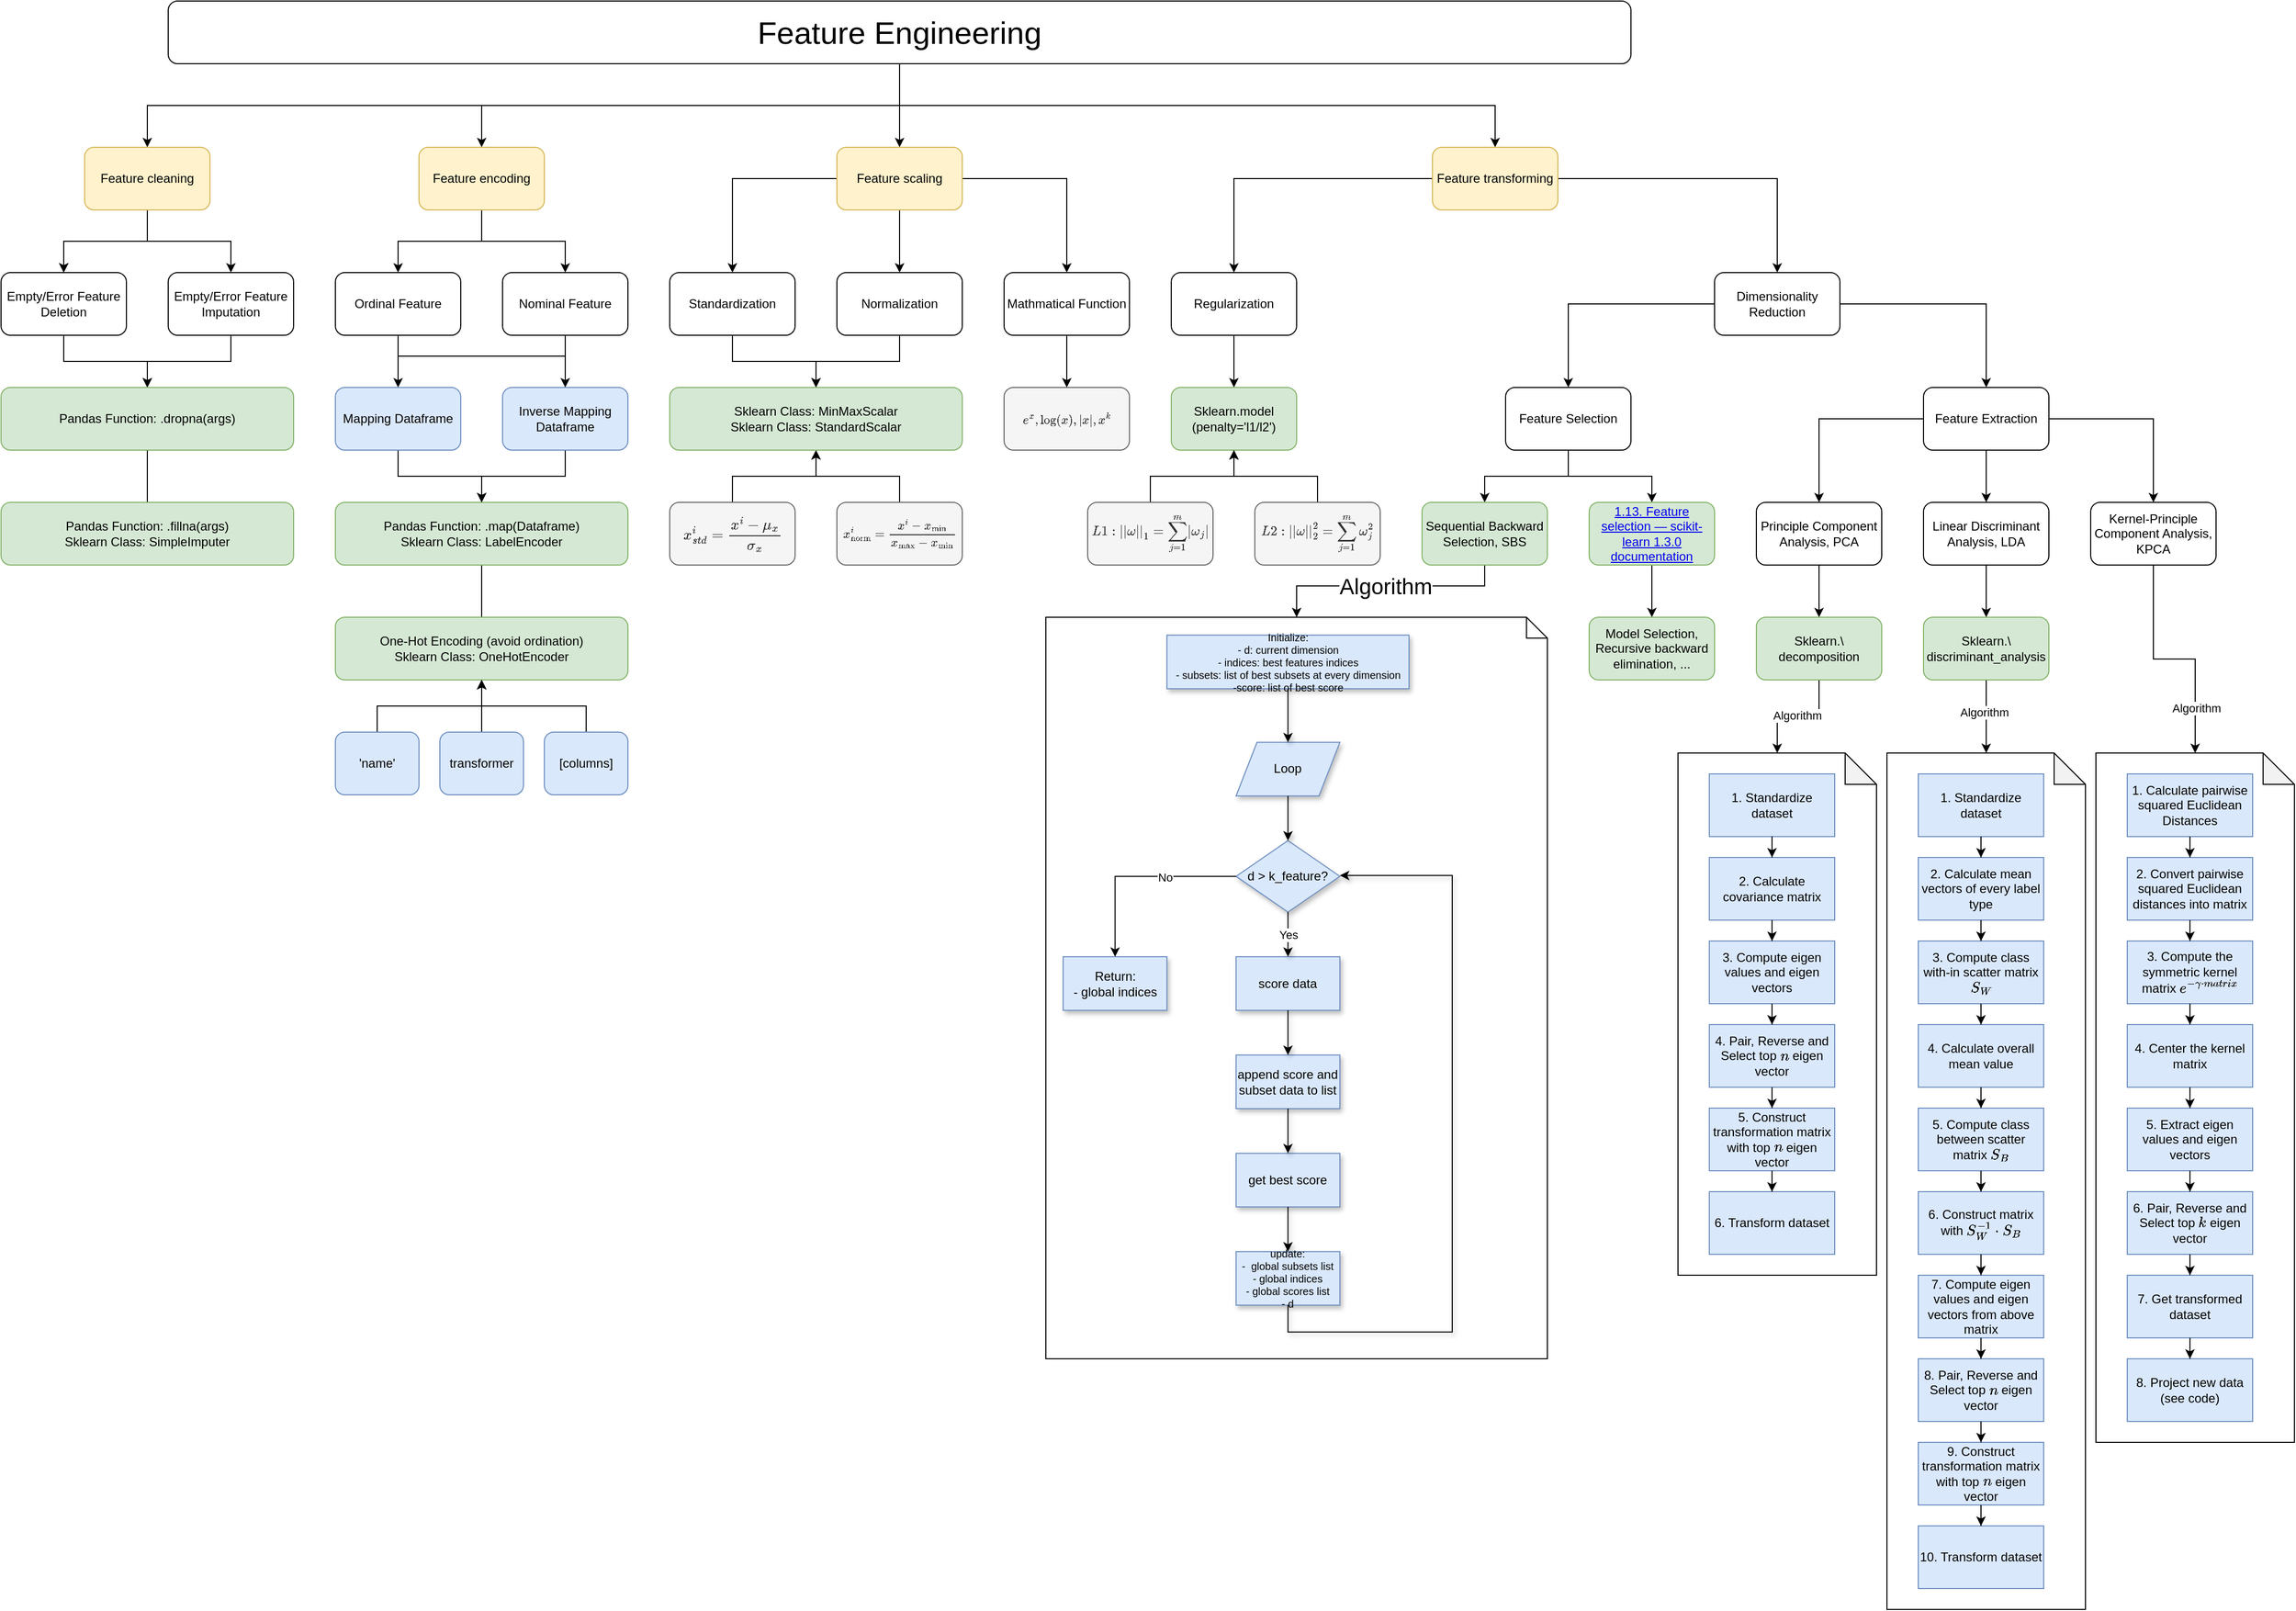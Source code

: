 <mxfile version="21.6.1" type="device">
  <diagram name="第 1 页" id="296-K8CtkIlCOGZinQ8Q">
    <mxGraphModel dx="1805" dy="1474" grid="1" gridSize="10" guides="1" tooltips="1" connect="1" arrows="1" fold="1" page="0" pageScale="1" pageWidth="827" pageHeight="1169" math="1" shadow="0">
      <root>
        <mxCell id="0" />
        <mxCell id="1" parent="0" />
        <mxCell id="EfGTeIMioe_CZJFTX4UG-6" style="edgeStyle=orthogonalEdgeStyle;rounded=0;orthogonalLoop=1;jettySize=auto;html=1;entryX=0.5;entryY=0;entryDx=0;entryDy=0;" parent="1" source="EfGTeIMioe_CZJFTX4UG-1" target="EfGTeIMioe_CZJFTX4UG-2" edge="1">
          <mxGeometry relative="1" as="geometry" />
        </mxCell>
        <mxCell id="EfGTeIMioe_CZJFTX4UG-7" style="edgeStyle=orthogonalEdgeStyle;rounded=0;orthogonalLoop=1;jettySize=auto;html=1;entryX=0.5;entryY=0;entryDx=0;entryDy=0;" parent="1" source="EfGTeIMioe_CZJFTX4UG-1" target="EfGTeIMioe_CZJFTX4UG-3" edge="1">
          <mxGeometry relative="1" as="geometry" />
        </mxCell>
        <mxCell id="EfGTeIMioe_CZJFTX4UG-8" style="edgeStyle=orthogonalEdgeStyle;rounded=0;orthogonalLoop=1;jettySize=auto;html=1;entryX=0.5;entryY=0;entryDx=0;entryDy=0;" parent="1" source="EfGTeIMioe_CZJFTX4UG-1" target="EfGTeIMioe_CZJFTX4UG-4" edge="1">
          <mxGeometry relative="1" as="geometry" />
        </mxCell>
        <mxCell id="EfGTeIMioe_CZJFTX4UG-9" style="edgeStyle=orthogonalEdgeStyle;rounded=0;orthogonalLoop=1;jettySize=auto;html=1;entryX=0.5;entryY=0;entryDx=0;entryDy=0;" parent="1" source="EfGTeIMioe_CZJFTX4UG-1" target="EfGTeIMioe_CZJFTX4UG-5" edge="1">
          <mxGeometry relative="1" as="geometry" />
        </mxCell>
        <mxCell id="EfGTeIMioe_CZJFTX4UG-1" value="&lt;font style=&quot;font-size: 30px;&quot;&gt;Feature Engineering&lt;/font&gt;" style="rounded=1;whiteSpace=wrap;html=1;" parent="1" vertex="1">
          <mxGeometry x="-440" y="-580" width="1400" height="60" as="geometry" />
        </mxCell>
        <mxCell id="EfGTeIMioe_CZJFTX4UG-11" value="" style="edgeStyle=orthogonalEdgeStyle;rounded=0;orthogonalLoop=1;jettySize=auto;html=1;" parent="1" source="EfGTeIMioe_CZJFTX4UG-2" target="EfGTeIMioe_CZJFTX4UG-10" edge="1">
          <mxGeometry relative="1" as="geometry" />
        </mxCell>
        <mxCell id="EfGTeIMioe_CZJFTX4UG-12" value="" style="edgeStyle=orthogonalEdgeStyle;rounded=0;orthogonalLoop=1;jettySize=auto;html=1;" parent="1" source="EfGTeIMioe_CZJFTX4UG-2" target="EfGTeIMioe_CZJFTX4UG-10" edge="1">
          <mxGeometry relative="1" as="geometry" />
        </mxCell>
        <mxCell id="EfGTeIMioe_CZJFTX4UG-15" style="edgeStyle=orthogonalEdgeStyle;rounded=0;orthogonalLoop=1;jettySize=auto;html=1;entryX=0.5;entryY=0;entryDx=0;entryDy=0;" parent="1" source="EfGTeIMioe_CZJFTX4UG-2" target="EfGTeIMioe_CZJFTX4UG-14" edge="1">
          <mxGeometry relative="1" as="geometry" />
        </mxCell>
        <mxCell id="EfGTeIMioe_CZJFTX4UG-2" value="Feature cleaning" style="rounded=1;whiteSpace=wrap;html=1;fontSize=12;fillColor=#fff2cc;strokeColor=#d6b656;" parent="1" vertex="1">
          <mxGeometry x="-520" y="-440" width="120" height="60" as="geometry" />
        </mxCell>
        <mxCell id="EfGTeIMioe_CZJFTX4UG-18" value="" style="edgeStyle=orthogonalEdgeStyle;rounded=0;orthogonalLoop=1;jettySize=auto;html=1;" parent="1" source="EfGTeIMioe_CZJFTX4UG-3" target="EfGTeIMioe_CZJFTX4UG-17" edge="1">
          <mxGeometry relative="1" as="geometry" />
        </mxCell>
        <mxCell id="EfGTeIMioe_CZJFTX4UG-20" value="" style="edgeStyle=orthogonalEdgeStyle;rounded=0;orthogonalLoop=1;jettySize=auto;html=1;" parent="1" source="EfGTeIMioe_CZJFTX4UG-3" target="EfGTeIMioe_CZJFTX4UG-19" edge="1">
          <mxGeometry relative="1" as="geometry" />
        </mxCell>
        <mxCell id="EfGTeIMioe_CZJFTX4UG-3" value="Feature encoding" style="rounded=1;whiteSpace=wrap;html=1;fontSize=12;fillColor=#fff2cc;strokeColor=#d6b656;" parent="1" vertex="1">
          <mxGeometry x="-200" y="-440" width="120" height="60" as="geometry" />
        </mxCell>
        <mxCell id="EfGTeIMioe_CZJFTX4UG-51" style="edgeStyle=orthogonalEdgeStyle;rounded=0;orthogonalLoop=1;jettySize=auto;html=1;entryX=0.5;entryY=0;entryDx=0;entryDy=0;" parent="1" source="EfGTeIMioe_CZJFTX4UG-4" target="EfGTeIMioe_CZJFTX4UG-49" edge="1">
          <mxGeometry relative="1" as="geometry" />
        </mxCell>
        <mxCell id="EfGTeIMioe_CZJFTX4UG-52" style="edgeStyle=orthogonalEdgeStyle;rounded=0;orthogonalLoop=1;jettySize=auto;html=1;entryX=0.5;entryY=0;entryDx=0;entryDy=0;" parent="1" source="EfGTeIMioe_CZJFTX4UG-4" target="EfGTeIMioe_CZJFTX4UG-50" edge="1">
          <mxGeometry relative="1" as="geometry" />
        </mxCell>
        <mxCell id="LAYl2ETNwylXnRkgEb0y-2" style="edgeStyle=orthogonalEdgeStyle;rounded=0;orthogonalLoop=1;jettySize=auto;html=1;entryX=0.5;entryY=0;entryDx=0;entryDy=0;" edge="1" parent="1" source="EfGTeIMioe_CZJFTX4UG-4" target="LAYl2ETNwylXnRkgEb0y-1">
          <mxGeometry relative="1" as="geometry" />
        </mxCell>
        <mxCell id="EfGTeIMioe_CZJFTX4UG-4" value="Feature scaling" style="rounded=1;whiteSpace=wrap;html=1;fontSize=12;fillColor=#fff2cc;strokeColor=#d6b656;" parent="1" vertex="1">
          <mxGeometry x="200" y="-440" width="120" height="60" as="geometry" />
        </mxCell>
        <mxCell id="8WRphG96AX1y9-iE7A47-14" style="edgeStyle=orthogonalEdgeStyle;rounded=0;orthogonalLoop=1;jettySize=auto;html=1;entryX=0.5;entryY=0;entryDx=0;entryDy=0;" parent="1" source="EfGTeIMioe_CZJFTX4UG-5" target="8WRphG96AX1y9-iE7A47-12" edge="1">
          <mxGeometry relative="1" as="geometry" />
        </mxCell>
        <mxCell id="8WRphG96AX1y9-iE7A47-15" style="edgeStyle=orthogonalEdgeStyle;rounded=0;orthogonalLoop=1;jettySize=auto;html=1;entryX=0.5;entryY=0;entryDx=0;entryDy=0;" parent="1" source="EfGTeIMioe_CZJFTX4UG-5" target="8WRphG96AX1y9-iE7A47-13" edge="1">
          <mxGeometry relative="1" as="geometry" />
        </mxCell>
        <mxCell id="EfGTeIMioe_CZJFTX4UG-5" value="Feature transforming" style="rounded=1;whiteSpace=wrap;html=1;fontSize=12;fillColor=#fff2cc;strokeColor=#d6b656;" parent="1" vertex="1">
          <mxGeometry x="770" y="-440" width="120" height="60" as="geometry" />
        </mxCell>
        <mxCell id="EfGTeIMioe_CZJFTX4UG-22" value="" style="edgeStyle=orthogonalEdgeStyle;rounded=0;orthogonalLoop=1;jettySize=auto;html=1;" parent="1" source="EfGTeIMioe_CZJFTX4UG-10" target="EfGTeIMioe_CZJFTX4UG-21" edge="1">
          <mxGeometry relative="1" as="geometry" />
        </mxCell>
        <mxCell id="EfGTeIMioe_CZJFTX4UG-10" value="Empty/Error Feature Deletion" style="whiteSpace=wrap;html=1;rounded=1;" parent="1" vertex="1">
          <mxGeometry x="-600" y="-320" width="120" height="60" as="geometry" />
        </mxCell>
        <mxCell id="EfGTeIMioe_CZJFTX4UG-23" value="" style="edgeStyle=orthogonalEdgeStyle;rounded=0;orthogonalLoop=1;jettySize=auto;html=1;" parent="1" source="EfGTeIMioe_CZJFTX4UG-14" target="EfGTeIMioe_CZJFTX4UG-21" edge="1">
          <mxGeometry relative="1" as="geometry" />
        </mxCell>
        <mxCell id="EfGTeIMioe_CZJFTX4UG-14" value="Empty/Error Feature Imputation" style="rounded=1;whiteSpace=wrap;html=1;" parent="1" vertex="1">
          <mxGeometry x="-440" y="-320" width="120" height="60" as="geometry" />
        </mxCell>
        <mxCell id="EfGTeIMioe_CZJFTX4UG-39" value="" style="edgeStyle=orthogonalEdgeStyle;rounded=0;orthogonalLoop=1;jettySize=auto;html=1;entryX=0.5;entryY=0;entryDx=0;entryDy=0;" parent="1" source="EfGTeIMioe_CZJFTX4UG-17" target="EfGTeIMioe_CZJFTX4UG-34" edge="1">
          <mxGeometry relative="1" as="geometry">
            <Array as="points">
              <mxPoint x="-220" y="-240" />
              <mxPoint x="-60" y="-240" />
            </Array>
          </mxGeometry>
        </mxCell>
        <mxCell id="EfGTeIMioe_CZJFTX4UG-17" value="Ordinal Feature" style="whiteSpace=wrap;html=1;rounded=1;" parent="1" vertex="1">
          <mxGeometry x="-280" y="-320" width="120" height="60" as="geometry" />
        </mxCell>
        <mxCell id="EfGTeIMioe_CZJFTX4UG-40" value="" style="edgeStyle=orthogonalEdgeStyle;rounded=0;orthogonalLoop=1;jettySize=auto;html=1;entryX=0.5;entryY=0;entryDx=0;entryDy=0;" parent="1" source="EfGTeIMioe_CZJFTX4UG-19" target="EfGTeIMioe_CZJFTX4UG-32" edge="1">
          <mxGeometry relative="1" as="geometry">
            <Array as="points">
              <mxPoint x="-60" y="-240" />
              <mxPoint x="-220" y="-240" />
            </Array>
          </mxGeometry>
        </mxCell>
        <mxCell id="EfGTeIMioe_CZJFTX4UG-19" value="Nominal Feature" style="whiteSpace=wrap;html=1;rounded=1;" parent="1" vertex="1">
          <mxGeometry x="-120" y="-320" width="120" height="60" as="geometry" />
        </mxCell>
        <mxCell id="EfGTeIMioe_CZJFTX4UG-28" value="" style="edgeStyle=orthogonalEdgeStyle;rounded=0;orthogonalLoop=1;jettySize=auto;html=1;endArrow=none;endFill=0;" parent="1" source="EfGTeIMioe_CZJFTX4UG-21" target="EfGTeIMioe_CZJFTX4UG-24" edge="1">
          <mxGeometry relative="1" as="geometry" />
        </mxCell>
        <mxCell id="EfGTeIMioe_CZJFTX4UG-21" value="Pandas Function: .dropna(args)" style="rounded=1;whiteSpace=wrap;html=1;fillColor=#d5e8d4;strokeColor=#82b366;" parent="1" vertex="1">
          <mxGeometry x="-600" y="-210" width="280" height="60" as="geometry" />
        </mxCell>
        <mxCell id="EfGTeIMioe_CZJFTX4UG-24" value="Pandas Function: .fillna(args)&lt;br&gt;Sklearn Class: SimpleImputer" style="rounded=1;whiteSpace=wrap;html=1;fillColor=#d5e8d4;strokeColor=#82b366;" parent="1" vertex="1">
          <mxGeometry x="-600" y="-100" width="280" height="60" as="geometry" />
        </mxCell>
        <mxCell id="EfGTeIMioe_CZJFTX4UG-42" value="" style="edgeStyle=orthogonalEdgeStyle;rounded=0;orthogonalLoop=1;jettySize=auto;html=1;endArrow=none;endFill=0;" parent="1" source="EfGTeIMioe_CZJFTX4UG-29" target="EfGTeIMioe_CZJFTX4UG-41" edge="1">
          <mxGeometry relative="1" as="geometry" />
        </mxCell>
        <mxCell id="EfGTeIMioe_CZJFTX4UG-29" value="Pandas Function: .map(Dataframe)&lt;br&gt;Sklearn Class: LabelEncoder" style="rounded=1;whiteSpace=wrap;html=1;fillColor=#d5e8d4;strokeColor=#82b366;" parent="1" vertex="1">
          <mxGeometry x="-280" y="-100" width="280" height="60" as="geometry" />
        </mxCell>
        <mxCell id="EfGTeIMioe_CZJFTX4UG-36" value="" style="edgeStyle=orthogonalEdgeStyle;rounded=0;orthogonalLoop=1;jettySize=auto;html=1;" parent="1" source="EfGTeIMioe_CZJFTX4UG-32" target="EfGTeIMioe_CZJFTX4UG-29" edge="1">
          <mxGeometry relative="1" as="geometry" />
        </mxCell>
        <mxCell id="EfGTeIMioe_CZJFTX4UG-32" value="Mapping Dataframe" style="whiteSpace=wrap;html=1;fillColor=#dae8fc;strokeColor=#6c8ebf;rounded=1;" parent="1" vertex="1">
          <mxGeometry x="-280" y="-210" width="120" height="60" as="geometry" />
        </mxCell>
        <mxCell id="EfGTeIMioe_CZJFTX4UG-37" value="" style="edgeStyle=orthogonalEdgeStyle;rounded=0;orthogonalLoop=1;jettySize=auto;html=1;" parent="1" source="EfGTeIMioe_CZJFTX4UG-34" target="EfGTeIMioe_CZJFTX4UG-29" edge="1">
          <mxGeometry relative="1" as="geometry" />
        </mxCell>
        <mxCell id="EfGTeIMioe_CZJFTX4UG-34" value="Inverse Mapping Dataframe" style="whiteSpace=wrap;html=1;fillColor=#dae8fc;strokeColor=#6c8ebf;rounded=1;" parent="1" vertex="1">
          <mxGeometry x="-120" y="-210" width="120" height="60" as="geometry" />
        </mxCell>
        <mxCell id="EfGTeIMioe_CZJFTX4UG-41" value="One-Hot Encoding (avoid ordination)&lt;br&gt;Sklearn Class: OneHotEncoder" style="rounded=1;whiteSpace=wrap;html=1;fillColor=#d5e8d4;strokeColor=#82b366;" parent="1" vertex="1">
          <mxGeometry x="-280" y="10" width="280" height="60" as="geometry" />
        </mxCell>
        <mxCell id="EfGTeIMioe_CZJFTX4UG-54" value="" style="edgeStyle=orthogonalEdgeStyle;rounded=0;orthogonalLoop=1;jettySize=auto;html=1;" parent="1" source="EfGTeIMioe_CZJFTX4UG-43" target="EfGTeIMioe_CZJFTX4UG-41" edge="1">
          <mxGeometry relative="1" as="geometry" />
        </mxCell>
        <mxCell id="EfGTeIMioe_CZJFTX4UG-43" value="&#39;name&#39;" style="whiteSpace=wrap;html=1;fillColor=#dae8fc;strokeColor=#6c8ebf;rounded=1;" parent="1" vertex="1">
          <mxGeometry x="-280" y="120" width="80" height="60" as="geometry" />
        </mxCell>
        <mxCell id="EfGTeIMioe_CZJFTX4UG-53" value="" style="edgeStyle=orthogonalEdgeStyle;rounded=0;orthogonalLoop=1;jettySize=auto;html=1;" parent="1" source="EfGTeIMioe_CZJFTX4UG-44" target="EfGTeIMioe_CZJFTX4UG-41" edge="1">
          <mxGeometry relative="1" as="geometry" />
        </mxCell>
        <mxCell id="EfGTeIMioe_CZJFTX4UG-44" value="transformer" style="whiteSpace=wrap;html=1;fillColor=#dae8fc;strokeColor=#6c8ebf;rounded=1;" parent="1" vertex="1">
          <mxGeometry x="-180" y="120" width="80" height="60" as="geometry" />
        </mxCell>
        <mxCell id="EfGTeIMioe_CZJFTX4UG-55" value="" style="edgeStyle=orthogonalEdgeStyle;rounded=0;orthogonalLoop=1;jettySize=auto;html=1;" parent="1" source="EfGTeIMioe_CZJFTX4UG-45" target="EfGTeIMioe_CZJFTX4UG-41" edge="1">
          <mxGeometry relative="1" as="geometry" />
        </mxCell>
        <mxCell id="EfGTeIMioe_CZJFTX4UG-45" value="[columns]" style="whiteSpace=wrap;html=1;fillColor=#dae8fc;strokeColor=#6c8ebf;rounded=1;" parent="1" vertex="1">
          <mxGeometry x="-80" y="120" width="80" height="60" as="geometry" />
        </mxCell>
        <mxCell id="8WRphG96AX1y9-iE7A47-8" value="" style="edgeStyle=orthogonalEdgeStyle;rounded=0;orthogonalLoop=1;jettySize=auto;html=1;" parent="1" source="EfGTeIMioe_CZJFTX4UG-49" target="8WRphG96AX1y9-iE7A47-5" edge="1">
          <mxGeometry relative="1" as="geometry" />
        </mxCell>
        <mxCell id="EfGTeIMioe_CZJFTX4UG-49" value="Standardization" style="whiteSpace=wrap;html=1;rounded=1;" parent="1" vertex="1">
          <mxGeometry x="40" y="-320" width="120" height="60" as="geometry" />
        </mxCell>
        <mxCell id="8WRphG96AX1y9-iE7A47-9" value="" style="edgeStyle=orthogonalEdgeStyle;rounded=0;orthogonalLoop=1;jettySize=auto;html=1;" parent="1" source="EfGTeIMioe_CZJFTX4UG-50" target="8WRphG96AX1y9-iE7A47-5" edge="1">
          <mxGeometry relative="1" as="geometry" />
        </mxCell>
        <mxCell id="EfGTeIMioe_CZJFTX4UG-50" value="Normalization" style="whiteSpace=wrap;html=1;rounded=1;" parent="1" vertex="1">
          <mxGeometry x="200" y="-320" width="120" height="60" as="geometry" />
        </mxCell>
        <mxCell id="8WRphG96AX1y9-iE7A47-10" value="" style="edgeStyle=orthogonalEdgeStyle;rounded=0;orthogonalLoop=1;jettySize=auto;html=1;" parent="1" source="EfGTeIMioe_CZJFTX4UG-57" target="8WRphG96AX1y9-iE7A47-5" edge="1">
          <mxGeometry relative="1" as="geometry" />
        </mxCell>
        <mxCell id="EfGTeIMioe_CZJFTX4UG-57" value="`x_(std)^i=(x^i-mu_x)/sigma_x`" style="whiteSpace=wrap;html=1;fillColor=#f5f5f5;strokeColor=#666666;rounded=1;fontColor=#333333;" parent="1" vertex="1">
          <mxGeometry x="40" y="-100" width="120" height="60" as="geometry" />
        </mxCell>
        <mxCell id="8WRphG96AX1y9-iE7A47-11" value="" style="edgeStyle=orthogonalEdgeStyle;rounded=0;orthogonalLoop=1;jettySize=auto;html=1;" parent="1" source="8WRphG96AX1y9-iE7A47-3" target="8WRphG96AX1y9-iE7A47-5" edge="1">
          <mxGeometry relative="1" as="geometry" />
        </mxCell>
        <mxCell id="8WRphG96AX1y9-iE7A47-3" value="`x_(norm)^i=(x^i-x_(min))/(x_(max)-x_(min))`" style="whiteSpace=wrap;html=1;fillColor=#f5f5f5;strokeColor=#666666;rounded=1;fontColor=#333333;fontSize=10;" parent="1" vertex="1">
          <mxGeometry x="200" y="-100" width="120" height="60" as="geometry" />
        </mxCell>
        <mxCell id="8WRphG96AX1y9-iE7A47-5" value="Sklearn Class: MinMaxScalar&lt;br&gt;Sklearn Class: StandardScalar" style="rounded=1;whiteSpace=wrap;html=1;fillColor=#d5e8d4;strokeColor=#82b366;" parent="1" vertex="1">
          <mxGeometry x="40" y="-210" width="280" height="60" as="geometry" />
        </mxCell>
        <mxCell id="8WRphG96AX1y9-iE7A47-17" value="" style="edgeStyle=orthogonalEdgeStyle;rounded=0;orthogonalLoop=1;jettySize=auto;html=1;" parent="1" source="8WRphG96AX1y9-iE7A47-12" target="8WRphG96AX1y9-iE7A47-16" edge="1">
          <mxGeometry relative="1" as="geometry" />
        </mxCell>
        <mxCell id="8WRphG96AX1y9-iE7A47-12" value="Regularization" style="whiteSpace=wrap;html=1;rounded=1;" parent="1" vertex="1">
          <mxGeometry x="520" y="-320" width="120" height="60" as="geometry" />
        </mxCell>
        <mxCell id="8WRphG96AX1y9-iE7A47-24" style="edgeStyle=orthogonalEdgeStyle;rounded=0;orthogonalLoop=1;jettySize=auto;html=1;entryX=0.5;entryY=0;entryDx=0;entryDy=0;" parent="1" source="8WRphG96AX1y9-iE7A47-13" target="8WRphG96AX1y9-iE7A47-22" edge="1">
          <mxGeometry relative="1" as="geometry" />
        </mxCell>
        <mxCell id="8WRphG96AX1y9-iE7A47-25" style="edgeStyle=orthogonalEdgeStyle;rounded=0;orthogonalLoop=1;jettySize=auto;html=1;entryX=0.5;entryY=0;entryDx=0;entryDy=0;" parent="1" source="8WRphG96AX1y9-iE7A47-13" target="8WRphG96AX1y9-iE7A47-23" edge="1">
          <mxGeometry relative="1" as="geometry" />
        </mxCell>
        <mxCell id="8WRphG96AX1y9-iE7A47-13" value="Dimensionality Reduction" style="whiteSpace=wrap;html=1;rounded=1;" parent="1" vertex="1">
          <mxGeometry x="1040" y="-320" width="120" height="60" as="geometry" />
        </mxCell>
        <mxCell id="8WRphG96AX1y9-iE7A47-16" value="&lt;font style=&quot;font-size: 12px;&quot;&gt;Sklearn.model&lt;br&gt;(penalty=&#39;l1/l2&#39;)&lt;/font&gt;" style="rounded=1;whiteSpace=wrap;html=1;fillColor=#d5e8d4;strokeColor=#82b366;fontSize=8;" parent="1" vertex="1">
          <mxGeometry x="520" y="-210" width="120" height="60" as="geometry" />
        </mxCell>
        <mxCell id="8WRphG96AX1y9-iE7A47-20" value="" style="edgeStyle=orthogonalEdgeStyle;rounded=0;orthogonalLoop=1;jettySize=auto;html=1;" parent="1" source="8WRphG96AX1y9-iE7A47-18" target="8WRphG96AX1y9-iE7A47-16" edge="1">
          <mxGeometry relative="1" as="geometry" />
        </mxCell>
        <mxCell id="8WRphG96AX1y9-iE7A47-18" value="`L1: ||omega||_1=sum_(j=1)^m|omega_j|`" style="whiteSpace=wrap;html=1;fillColor=#f5f5f5;strokeColor=#666666;rounded=1;fontColor=#333333;fontSize=11;" parent="1" vertex="1">
          <mxGeometry x="440" y="-100" width="120" height="60" as="geometry" />
        </mxCell>
        <mxCell id="8WRphG96AX1y9-iE7A47-21" value="" style="edgeStyle=orthogonalEdgeStyle;rounded=0;orthogonalLoop=1;jettySize=auto;html=1;" parent="1" source="8WRphG96AX1y9-iE7A47-19" target="8WRphG96AX1y9-iE7A47-16" edge="1">
          <mxGeometry relative="1" as="geometry" />
        </mxCell>
        <mxCell id="8WRphG96AX1y9-iE7A47-19" value="`L2: ||omega||_2^2=sum_(j=1)^momega_j^2`" style="whiteSpace=wrap;html=1;fillColor=#f5f5f5;strokeColor=#666666;rounded=1;fontColor=#333333;fontSize=11;" parent="1" vertex="1">
          <mxGeometry x="600" y="-100" width="120" height="60" as="geometry" />
        </mxCell>
        <mxCell id="8WRphG96AX1y9-iE7A47-27" value="" style="edgeStyle=orthogonalEdgeStyle;rounded=0;orthogonalLoop=1;jettySize=auto;html=1;" parent="1" source="8WRphG96AX1y9-iE7A47-22" target="8WRphG96AX1y9-iE7A47-26" edge="1">
          <mxGeometry relative="1" as="geometry" />
        </mxCell>
        <mxCell id="Fkn7ahYp9bbJK6PthiVw-3" value="" style="edgeStyle=orthogonalEdgeStyle;rounded=0;orthogonalLoop=1;jettySize=auto;html=1;" parent="1" source="8WRphG96AX1y9-iE7A47-22" target="Fkn7ahYp9bbJK6PthiVw-2" edge="1">
          <mxGeometry relative="1" as="geometry" />
        </mxCell>
        <mxCell id="8WRphG96AX1y9-iE7A47-22" value="Feature Selection" style="whiteSpace=wrap;html=1;rounded=1;" parent="1" vertex="1">
          <mxGeometry x="840" y="-210" width="120" height="60" as="geometry" />
        </mxCell>
        <mxCell id="Fkn7ahYp9bbJK6PthiVw-8" value="" style="edgeStyle=orthogonalEdgeStyle;rounded=0;orthogonalLoop=1;jettySize=auto;html=1;" parent="1" source="8WRphG96AX1y9-iE7A47-23" target="Fkn7ahYp9bbJK6PthiVw-7" edge="1">
          <mxGeometry relative="1" as="geometry" />
        </mxCell>
        <mxCell id="Fkn7ahYp9bbJK6PthiVw-9" style="edgeStyle=orthogonalEdgeStyle;rounded=0;orthogonalLoop=1;jettySize=auto;html=1;entryX=0.5;entryY=0;entryDx=0;entryDy=0;" parent="1" source="8WRphG96AX1y9-iE7A47-23" target="Fkn7ahYp9bbJK6PthiVw-6" edge="1">
          <mxGeometry relative="1" as="geometry" />
        </mxCell>
        <mxCell id="W-m0lyDtIJtUkJt3rjX--2" style="edgeStyle=orthogonalEdgeStyle;rounded=0;orthogonalLoop=1;jettySize=auto;html=1;entryX=0.5;entryY=0;entryDx=0;entryDy=0;" parent="1" source="8WRphG96AX1y9-iE7A47-23" target="W-m0lyDtIJtUkJt3rjX--1" edge="1">
          <mxGeometry relative="1" as="geometry" />
        </mxCell>
        <mxCell id="8WRphG96AX1y9-iE7A47-23" value="Feature Extraction" style="whiteSpace=wrap;html=1;rounded=1;" parent="1" vertex="1">
          <mxGeometry x="1240" y="-210" width="120" height="60" as="geometry" />
        </mxCell>
        <mxCell id="8WRphG96AX1y9-iE7A47-38" value="Algorithm" style="edgeStyle=orthogonalEdgeStyle;rounded=0;orthogonalLoop=1;jettySize=auto;html=1;entryX=0.5;entryY=0;entryDx=0;entryDy=0;entryPerimeter=0;fontSize=21;" parent="1" source="8WRphG96AX1y9-iE7A47-26" target="8WRphG96AX1y9-iE7A47-49" edge="1">
          <mxGeometry relative="1" as="geometry">
            <Array as="points">
              <mxPoint x="820" y="-20" />
              <mxPoint x="640" y="-20" />
            </Array>
          </mxGeometry>
        </mxCell>
        <mxCell id="8WRphG96AX1y9-iE7A47-26" value="&lt;span style=&quot;font-size: 12px;&quot;&gt;Sequential Backward Selection, SBS&lt;/span&gt;" style="rounded=1;whiteSpace=wrap;html=1;fillColor=#d5e8d4;strokeColor=#82b366;fontSize=8;" parent="1" vertex="1">
          <mxGeometry x="760" y="-100" width="120" height="60" as="geometry" />
        </mxCell>
        <mxCell id="8WRphG96AX1y9-iE7A47-50" value="" style="group" parent="1" vertex="1" connectable="0">
          <mxGeometry x="400" y="10" width="480" height="710" as="geometry" />
        </mxCell>
        <mxCell id="8WRphG96AX1y9-iE7A47-49" value="Note" style="shape=note;size=20;whiteSpace=wrap;html=1;" parent="8WRphG96AX1y9-iE7A47-50" vertex="1">
          <mxGeometry width="480" height="710" as="geometry" />
        </mxCell>
        <mxCell id="8WRphG96AX1y9-iE7A47-30" value="Loop" style="shape=parallelogram;perimeter=parallelogramPerimeter;whiteSpace=wrap;html=1;fixedSize=1;fillColor=#dae8fc;strokeColor=#6c8ebf;shadow=1;" parent="8WRphG96AX1y9-iE7A47-50" vertex="1">
          <mxGeometry x="182.069" y="119.759" width="99.31" height="51.325" as="geometry" />
        </mxCell>
        <mxCell id="8WRphG96AX1y9-iE7A47-31" value="d &amp;gt; k_feature?" style="rhombus;whiteSpace=wrap;html=1;fillColor=#dae8fc;strokeColor=#6c8ebf;shadow=1;" parent="8WRphG96AX1y9-iE7A47-50" vertex="1">
          <mxGeometry x="182.069" y="213.855" width="99.31" height="68.434" as="geometry" />
        </mxCell>
        <mxCell id="8WRphG96AX1y9-iE7A47-33" value="score data" style="whiteSpace=wrap;html=1;fillColor=#dae8fc;strokeColor=#6c8ebf;shadow=1;" parent="8WRphG96AX1y9-iE7A47-50" vertex="1">
          <mxGeometry x="182.069" y="325.06" width="99.31" height="51.325" as="geometry" />
        </mxCell>
        <mxCell id="8WRphG96AX1y9-iE7A47-35" value="Initialize:&lt;br style=&quot;font-size: 10px;&quot;&gt;- d: current dimension&lt;br style=&quot;font-size: 10px;&quot;&gt;- indices: best features indices&lt;br style=&quot;font-size: 10px;&quot;&gt;- subsets: list of best subsets at every dimension&lt;br style=&quot;font-size: 10px;&quot;&gt;-score: list of best score" style="whiteSpace=wrap;html=1;fillColor=#dae8fc;strokeColor=#6c8ebf;fontSize=10;shadow=1;" parent="8WRphG96AX1y9-iE7A47-50" vertex="1">
          <mxGeometry x="115.862" y="17.108" width="231.724" height="51.325" as="geometry" />
        </mxCell>
        <mxCell id="8WRphG96AX1y9-iE7A47-39" value="append score and subset data to list" style="whiteSpace=wrap;html=1;fillColor=#dae8fc;strokeColor=#6c8ebf;fontSize=12;shadow=1;" parent="8WRphG96AX1y9-iE7A47-50" vertex="1">
          <mxGeometry x="182.069" y="419.157" width="99.31" height="51.325" as="geometry" />
        </mxCell>
        <mxCell id="8WRphG96AX1y9-iE7A47-41" value="get best score" style="whiteSpace=wrap;html=1;fontSize=12;fillColor=#dae8fc;strokeColor=#6c8ebf;shadow=1;" parent="8WRphG96AX1y9-iE7A47-50" vertex="1">
          <mxGeometry x="182.069" y="513.253" width="99.31" height="51.325" as="geometry" />
        </mxCell>
        <mxCell id="8WRphG96AX1y9-iE7A47-43" value="update:&lt;br style=&quot;font-size: 10px;&quot;&gt;-&amp;nbsp; global subsets list&lt;br style=&quot;font-size: 10px;&quot;&gt;- global indices&lt;br style=&quot;font-size: 10px;&quot;&gt;- global scores list&lt;br style=&quot;font-size: 10px;&quot;&gt;- d" style="whiteSpace=wrap;html=1;fillColor=#dae8fc;strokeColor=#6c8ebf;fontSize=10;shadow=1;" parent="8WRphG96AX1y9-iE7A47-50" vertex="1">
          <mxGeometry x="182.069" y="607.349" width="99.31" height="51.325" as="geometry" />
        </mxCell>
        <mxCell id="8WRphG96AX1y9-iE7A47-46" value="Return:&lt;br&gt;- global indices" style="whiteSpace=wrap;html=1;fillColor=#dae8fc;strokeColor=#6c8ebf;shadow=1;" parent="8WRphG96AX1y9-iE7A47-50" vertex="1">
          <mxGeometry x="16.552" y="325.06" width="99.31" height="51.325" as="geometry" />
        </mxCell>
        <mxCell id="8WRphG96AX1y9-iE7A47-32" value="" style="edgeStyle=orthogonalEdgeStyle;rounded=0;orthogonalLoop=1;jettySize=auto;html=1;shadow=1;" parent="8WRphG96AX1y9-iE7A47-50" source="8WRphG96AX1y9-iE7A47-30" target="8WRphG96AX1y9-iE7A47-31" edge="1">
          <mxGeometry relative="1" as="geometry" />
        </mxCell>
        <mxCell id="8WRphG96AX1y9-iE7A47-34" value="Yes" style="edgeStyle=orthogonalEdgeStyle;rounded=0;orthogonalLoop=1;jettySize=auto;html=1;shadow=1;" parent="8WRphG96AX1y9-iE7A47-50" source="8WRphG96AX1y9-iE7A47-31" target="8WRphG96AX1y9-iE7A47-33" edge="1">
          <mxGeometry relative="1" as="geometry" />
        </mxCell>
        <mxCell id="8WRphG96AX1y9-iE7A47-36" value="" style="edgeStyle=orthogonalEdgeStyle;rounded=0;orthogonalLoop=1;jettySize=auto;html=1;shadow=1;" parent="8WRphG96AX1y9-iE7A47-50" source="8WRphG96AX1y9-iE7A47-35" target="8WRphG96AX1y9-iE7A47-30" edge="1">
          <mxGeometry relative="1" as="geometry" />
        </mxCell>
        <mxCell id="8WRphG96AX1y9-iE7A47-40" value="" style="edgeStyle=orthogonalEdgeStyle;rounded=0;orthogonalLoop=1;jettySize=auto;html=1;shadow=1;" parent="8WRphG96AX1y9-iE7A47-50" source="8WRphG96AX1y9-iE7A47-33" target="8WRphG96AX1y9-iE7A47-39" edge="1">
          <mxGeometry relative="1" as="geometry" />
        </mxCell>
        <mxCell id="8WRphG96AX1y9-iE7A47-42" value="" style="edgeStyle=orthogonalEdgeStyle;rounded=0;orthogonalLoop=1;jettySize=auto;html=1;shadow=1;" parent="8WRphG96AX1y9-iE7A47-50" source="8WRphG96AX1y9-iE7A47-39" target="8WRphG96AX1y9-iE7A47-41" edge="1">
          <mxGeometry relative="1" as="geometry" />
        </mxCell>
        <mxCell id="8WRphG96AX1y9-iE7A47-44" value="" style="edgeStyle=orthogonalEdgeStyle;rounded=0;orthogonalLoop=1;jettySize=auto;html=1;shadow=1;" parent="8WRphG96AX1y9-iE7A47-50" source="8WRphG96AX1y9-iE7A47-41" target="8WRphG96AX1y9-iE7A47-43" edge="1">
          <mxGeometry relative="1" as="geometry" />
        </mxCell>
        <mxCell id="8WRphG96AX1y9-iE7A47-45" style="edgeStyle=orthogonalEdgeStyle;rounded=0;orthogonalLoop=1;jettySize=auto;html=1;entryX=1;entryY=0.5;entryDx=0;entryDy=0;shadow=1;" parent="8WRphG96AX1y9-iE7A47-50" source="8WRphG96AX1y9-iE7A47-43" target="8WRphG96AX1y9-iE7A47-31" edge="1">
          <mxGeometry relative="1" as="geometry">
            <mxPoint x="678.621" y="692.892" as="targetPoint" />
            <Array as="points">
              <mxPoint x="231.724" y="684.337" />
              <mxPoint x="388.966" y="684.337" />
              <mxPoint x="388.966" y="247.217" />
              <mxPoint x="281.379" y="247.217" />
            </Array>
          </mxGeometry>
        </mxCell>
        <mxCell id="8WRphG96AX1y9-iE7A47-47" value="" style="edgeStyle=orthogonalEdgeStyle;rounded=0;orthogonalLoop=1;jettySize=auto;html=1;" parent="8WRphG96AX1y9-iE7A47-50" source="8WRphG96AX1y9-iE7A47-31" target="8WRphG96AX1y9-iE7A47-46" edge="1">
          <mxGeometry relative="1" as="geometry" />
        </mxCell>
        <mxCell id="8WRphG96AX1y9-iE7A47-48" value="No" style="edgeLabel;html=1;align=center;verticalAlign=middle;resizable=0;points=[];" parent="8WRphG96AX1y9-iE7A47-47" vertex="1" connectable="0">
          <mxGeometry x="-0.289" y="1" relative="1" as="geometry">
            <mxPoint as="offset" />
          </mxGeometry>
        </mxCell>
        <mxCell id="Fkn7ahYp9bbJK6PthiVw-5" value="" style="edgeStyle=orthogonalEdgeStyle;rounded=0;orthogonalLoop=1;jettySize=auto;html=1;" parent="1" source="Fkn7ahYp9bbJK6PthiVw-2" target="Fkn7ahYp9bbJK6PthiVw-4" edge="1">
          <mxGeometry relative="1" as="geometry" />
        </mxCell>
        <mxCell id="Fkn7ahYp9bbJK6PthiVw-2" value="&lt;a style=&quot;border-color: var(--border-color); font-size: 12px;&quot; href=&quot;https://scikit-learn.org/stable/modules/feature_selection.html&quot;&gt;1.13. Feature selection — scikit-learn 1.3.0 documentation&lt;/a&gt;" style="rounded=1;whiteSpace=wrap;html=1;fillColor=#d5e8d4;strokeColor=#82b366;fontSize=8;" parent="1" vertex="1">
          <mxGeometry x="920" y="-100" width="120" height="60" as="geometry" />
        </mxCell>
        <mxCell id="Fkn7ahYp9bbJK6PthiVw-4" value="Model Selection, Recursive backward elimination, ..." style="whiteSpace=wrap;html=1;fontSize=12;fillColor=#d5e8d4;strokeColor=#82b366;rounded=1;" parent="1" vertex="1">
          <mxGeometry x="920" y="10" width="120" height="60" as="geometry" />
        </mxCell>
        <mxCell id="W-m0lyDtIJtUkJt3rjX--46" value="" style="edgeStyle=orthogonalEdgeStyle;rounded=0;orthogonalLoop=1;jettySize=auto;html=1;" parent="1" source="Fkn7ahYp9bbJK6PthiVw-6" target="W-m0lyDtIJtUkJt3rjX--4" edge="1">
          <mxGeometry relative="1" as="geometry" />
        </mxCell>
        <mxCell id="Fkn7ahYp9bbJK6PthiVw-6" value="&lt;span style=&quot;font-size: 12px;&quot;&gt;Principle Component Analysis, PCA&lt;/span&gt;" style="rounded=1;whiteSpace=wrap;html=1;fontSize=8;" parent="1" vertex="1">
          <mxGeometry x="1080" y="-100" width="120" height="60" as="geometry" />
        </mxCell>
        <mxCell id="W-m0lyDtIJtUkJt3rjX--47" value="" style="edgeStyle=orthogonalEdgeStyle;rounded=0;orthogonalLoop=1;jettySize=auto;html=1;" parent="1" source="Fkn7ahYp9bbJK6PthiVw-7" target="W-m0lyDtIJtUkJt3rjX--6" edge="1">
          <mxGeometry relative="1" as="geometry" />
        </mxCell>
        <mxCell id="Fkn7ahYp9bbJK6PthiVw-7" value="&lt;span style=&quot;font-size: 12px;&quot;&gt;Linear Discriminant Analysis, LDA&lt;/span&gt;" style="rounded=1;whiteSpace=wrap;html=1;fontSize=8;" parent="1" vertex="1">
          <mxGeometry x="1240" y="-100" width="120" height="60" as="geometry" />
        </mxCell>
        <mxCell id="W-m0lyDtIJtUkJt3rjX--97" style="edgeStyle=orthogonalEdgeStyle;rounded=0;orthogonalLoop=1;jettySize=auto;html=1;entryX=0.5;entryY=0;entryDx=0;entryDy=0;entryPerimeter=0;" parent="1" source="W-m0lyDtIJtUkJt3rjX--1" target="W-m0lyDtIJtUkJt3rjX--84" edge="1">
          <mxGeometry relative="1" as="geometry" />
        </mxCell>
        <mxCell id="W-m0lyDtIJtUkJt3rjX--110" value="Algorithm" style="edgeLabel;html=1;align=center;verticalAlign=middle;resizable=0;points=[];" parent="W-m0lyDtIJtUkJt3rjX--97" vertex="1" connectable="0">
          <mxGeometry x="0.61" y="1" relative="1" as="geometry">
            <mxPoint as="offset" />
          </mxGeometry>
        </mxCell>
        <mxCell id="W-m0lyDtIJtUkJt3rjX--1" value="&lt;span style=&quot;font-size: 12px;&quot;&gt;Kernel-Principle Component Analysis, KPCA&lt;/span&gt;" style="rounded=1;whiteSpace=wrap;html=1;fontSize=8;" parent="1" vertex="1">
          <mxGeometry x="1400" y="-100" width="120" height="60" as="geometry" />
        </mxCell>
        <mxCell id="W-m0lyDtIJtUkJt3rjX--68" style="edgeStyle=orthogonalEdgeStyle;rounded=0;orthogonalLoop=1;jettySize=auto;html=1;entryX=0.5;entryY=0;entryDx=0;entryDy=0;entryPerimeter=0;" parent="1" source="W-m0lyDtIJtUkJt3rjX--4" target="W-m0lyDtIJtUkJt3rjX--66" edge="1">
          <mxGeometry relative="1" as="geometry" />
        </mxCell>
        <mxCell id="W-m0lyDtIJtUkJt3rjX--69" value="Algorithm" style="edgeLabel;html=1;align=center;verticalAlign=middle;resizable=0;points=[];" parent="W-m0lyDtIJtUkJt3rjX--68" vertex="1" connectable="0">
          <mxGeometry x="0.015" y="-1" relative="1" as="geometry">
            <mxPoint as="offset" />
          </mxGeometry>
        </mxCell>
        <mxCell id="W-m0lyDtIJtUkJt3rjX--4" value="&lt;span style=&quot;font-size: 12px;&quot;&gt;Sklearn.\&lt;br&gt;decomposition&lt;/span&gt;" style="rounded=1;whiteSpace=wrap;html=1;fillColor=#d5e8d4;strokeColor=#82b366;fontSize=8;" parent="1" vertex="1">
          <mxGeometry x="1080" y="10" width="120" height="60" as="geometry" />
        </mxCell>
        <mxCell id="W-m0lyDtIJtUkJt3rjX--96" style="edgeStyle=orthogonalEdgeStyle;rounded=0;orthogonalLoop=1;jettySize=auto;html=1;entryX=0.5;entryY=0;entryDx=0;entryDy=0;entryPerimeter=0;" parent="1" source="W-m0lyDtIJtUkJt3rjX--6" target="W-m0lyDtIJtUkJt3rjX--71" edge="1">
          <mxGeometry relative="1" as="geometry" />
        </mxCell>
        <mxCell id="W-m0lyDtIJtUkJt3rjX--109" value="Algorithm" style="edgeLabel;html=1;align=center;verticalAlign=middle;resizable=0;points=[];" parent="W-m0lyDtIJtUkJt3rjX--96" vertex="1" connectable="0">
          <mxGeometry x="-0.128" y="-2" relative="1" as="geometry">
            <mxPoint as="offset" />
          </mxGeometry>
        </mxCell>
        <mxCell id="W-m0lyDtIJtUkJt3rjX--6" value="&lt;span style=&quot;font-size: 12px;&quot;&gt;Sklearn.\&lt;br&gt;discriminant_analysis&lt;/span&gt;" style="rounded=1;whiteSpace=wrap;html=1;fillColor=#d5e8d4;strokeColor=#82b366;fontSize=8;" parent="1" vertex="1">
          <mxGeometry x="1240" y="10" width="120" height="60" as="geometry" />
        </mxCell>
        <mxCell id="W-m0lyDtIJtUkJt3rjX--67" value="" style="group" parent="1" vertex="1" connectable="0">
          <mxGeometry x="1005" y="140" width="190" height="500" as="geometry" />
        </mxCell>
        <mxCell id="W-m0lyDtIJtUkJt3rjX--66" value="" style="shape=note;whiteSpace=wrap;html=1;backgroundOutline=1;darkOpacity=0.05;" parent="W-m0lyDtIJtUkJt3rjX--67" vertex="1">
          <mxGeometry width="190" height="500" as="geometry" />
        </mxCell>
        <mxCell id="W-m0lyDtIJtUkJt3rjX--51" value="1. Standardize dataset" style="rounded=0;whiteSpace=wrap;html=1;fillColor=#dae8fc;strokeColor=#6c8ebf;" parent="W-m0lyDtIJtUkJt3rjX--67" vertex="1">
          <mxGeometry x="30" y="20" width="120" height="60" as="geometry" />
        </mxCell>
        <mxCell id="W-m0lyDtIJtUkJt3rjX--53" value="2. Calculate covariance matrix" style="rounded=0;whiteSpace=wrap;html=1;fillColor=#dae8fc;strokeColor=#6c8ebf;" parent="W-m0lyDtIJtUkJt3rjX--67" vertex="1">
          <mxGeometry x="30" y="100" width="120" height="60" as="geometry" />
        </mxCell>
        <mxCell id="W-m0lyDtIJtUkJt3rjX--61" style="edgeStyle=orthogonalEdgeStyle;rounded=0;orthogonalLoop=1;jettySize=auto;html=1;entryX=0.5;entryY=0;entryDx=0;entryDy=0;" parent="W-m0lyDtIJtUkJt3rjX--67" source="W-m0lyDtIJtUkJt3rjX--51" target="W-m0lyDtIJtUkJt3rjX--53" edge="1">
          <mxGeometry relative="1" as="geometry" />
        </mxCell>
        <mxCell id="W-m0lyDtIJtUkJt3rjX--54" value="3. Compute eigen values and eigen vectors" style="rounded=0;whiteSpace=wrap;html=1;fillColor=#dae8fc;strokeColor=#6c8ebf;" parent="W-m0lyDtIJtUkJt3rjX--67" vertex="1">
          <mxGeometry x="30" y="180" width="120" height="60" as="geometry" />
        </mxCell>
        <mxCell id="W-m0lyDtIJtUkJt3rjX--62" style="edgeStyle=orthogonalEdgeStyle;rounded=0;orthogonalLoop=1;jettySize=auto;html=1;entryX=0.5;entryY=0;entryDx=0;entryDy=0;" parent="W-m0lyDtIJtUkJt3rjX--67" source="W-m0lyDtIJtUkJt3rjX--53" target="W-m0lyDtIJtUkJt3rjX--54" edge="1">
          <mxGeometry relative="1" as="geometry" />
        </mxCell>
        <mxCell id="W-m0lyDtIJtUkJt3rjX--55" value="4. Pair, Reverse and Select top `n` eigen vector" style="rounded=0;whiteSpace=wrap;html=1;fillColor=#dae8fc;strokeColor=#6c8ebf;" parent="W-m0lyDtIJtUkJt3rjX--67" vertex="1">
          <mxGeometry x="30" y="260" width="120" height="60" as="geometry" />
        </mxCell>
        <mxCell id="W-m0lyDtIJtUkJt3rjX--63" style="edgeStyle=orthogonalEdgeStyle;rounded=0;orthogonalLoop=1;jettySize=auto;html=1;entryX=0.5;entryY=0;entryDx=0;entryDy=0;" parent="W-m0lyDtIJtUkJt3rjX--67" source="W-m0lyDtIJtUkJt3rjX--54" target="W-m0lyDtIJtUkJt3rjX--55" edge="1">
          <mxGeometry relative="1" as="geometry" />
        </mxCell>
        <mxCell id="W-m0lyDtIJtUkJt3rjX--56" value="5. Construct transformation matrix with top `n` eigen vector" style="rounded=0;whiteSpace=wrap;html=1;fillColor=#dae8fc;strokeColor=#6c8ebf;" parent="W-m0lyDtIJtUkJt3rjX--67" vertex="1">
          <mxGeometry x="30" y="340" width="120" height="60" as="geometry" />
        </mxCell>
        <mxCell id="W-m0lyDtIJtUkJt3rjX--64" style="edgeStyle=orthogonalEdgeStyle;rounded=0;orthogonalLoop=1;jettySize=auto;html=1;entryX=0.5;entryY=0;entryDx=0;entryDy=0;" parent="W-m0lyDtIJtUkJt3rjX--67" source="W-m0lyDtIJtUkJt3rjX--55" target="W-m0lyDtIJtUkJt3rjX--56" edge="1">
          <mxGeometry relative="1" as="geometry" />
        </mxCell>
        <mxCell id="W-m0lyDtIJtUkJt3rjX--57" value="6. Transform dataset" style="rounded=0;whiteSpace=wrap;html=1;fillColor=#dae8fc;strokeColor=#6c8ebf;" parent="W-m0lyDtIJtUkJt3rjX--67" vertex="1">
          <mxGeometry x="30" y="420" width="120" height="60" as="geometry" />
        </mxCell>
        <mxCell id="W-m0lyDtIJtUkJt3rjX--65" style="edgeStyle=orthogonalEdgeStyle;rounded=0;orthogonalLoop=1;jettySize=auto;html=1;entryX=0.5;entryY=0;entryDx=0;entryDy=0;" parent="W-m0lyDtIJtUkJt3rjX--67" source="W-m0lyDtIJtUkJt3rjX--56" target="W-m0lyDtIJtUkJt3rjX--57" edge="1">
          <mxGeometry relative="1" as="geometry" />
        </mxCell>
        <mxCell id="W-m0lyDtIJtUkJt3rjX--115" value="" style="group" parent="1" vertex="1" connectable="0">
          <mxGeometry x="1205" y="140" width="190" height="820" as="geometry" />
        </mxCell>
        <mxCell id="W-m0lyDtIJtUkJt3rjX--71" value="" style="shape=note;whiteSpace=wrap;html=1;backgroundOutline=1;darkOpacity=0.05;" parent="W-m0lyDtIJtUkJt3rjX--115" vertex="1">
          <mxGeometry width="190" height="820" as="geometry" />
        </mxCell>
        <mxCell id="W-m0lyDtIJtUkJt3rjX--72" value="1. Standardize dataset" style="rounded=0;whiteSpace=wrap;html=1;fillColor=#dae8fc;strokeColor=#6c8ebf;" parent="W-m0lyDtIJtUkJt3rjX--115" vertex="1">
          <mxGeometry x="30" y="20" width="120" height="60" as="geometry" />
        </mxCell>
        <mxCell id="W-m0lyDtIJtUkJt3rjX--73" value="2. Calculate mean vectors of every label type" style="rounded=0;whiteSpace=wrap;html=1;fillColor=#dae8fc;strokeColor=#6c8ebf;" parent="W-m0lyDtIJtUkJt3rjX--115" vertex="1">
          <mxGeometry x="30" y="100" width="120" height="60" as="geometry" />
        </mxCell>
        <mxCell id="W-m0lyDtIJtUkJt3rjX--74" style="edgeStyle=orthogonalEdgeStyle;rounded=0;orthogonalLoop=1;jettySize=auto;html=1;entryX=0.5;entryY=0;entryDx=0;entryDy=0;" parent="W-m0lyDtIJtUkJt3rjX--115" source="W-m0lyDtIJtUkJt3rjX--72" target="W-m0lyDtIJtUkJt3rjX--73" edge="1">
          <mxGeometry relative="1" as="geometry" />
        </mxCell>
        <mxCell id="W-m0lyDtIJtUkJt3rjX--75" value="3. Compute class with-in scatter matrix `S_W`" style="rounded=0;whiteSpace=wrap;html=1;fillColor=#dae8fc;strokeColor=#6c8ebf;" parent="W-m0lyDtIJtUkJt3rjX--115" vertex="1">
          <mxGeometry x="30" y="180" width="120" height="60" as="geometry" />
        </mxCell>
        <mxCell id="W-m0lyDtIJtUkJt3rjX--76" style="edgeStyle=orthogonalEdgeStyle;rounded=0;orthogonalLoop=1;jettySize=auto;html=1;entryX=0.5;entryY=0;entryDx=0;entryDy=0;" parent="W-m0lyDtIJtUkJt3rjX--115" source="W-m0lyDtIJtUkJt3rjX--73" target="W-m0lyDtIJtUkJt3rjX--75" edge="1">
          <mxGeometry relative="1" as="geometry" />
        </mxCell>
        <mxCell id="W-m0lyDtIJtUkJt3rjX--77" value="4. Calculate overall mean value" style="rounded=0;whiteSpace=wrap;html=1;fillColor=#dae8fc;strokeColor=#6c8ebf;" parent="W-m0lyDtIJtUkJt3rjX--115" vertex="1">
          <mxGeometry x="30" y="260" width="120" height="60" as="geometry" />
        </mxCell>
        <mxCell id="W-m0lyDtIJtUkJt3rjX--78" style="edgeStyle=orthogonalEdgeStyle;rounded=0;orthogonalLoop=1;jettySize=auto;html=1;entryX=0.5;entryY=0;entryDx=0;entryDy=0;" parent="W-m0lyDtIJtUkJt3rjX--115" source="W-m0lyDtIJtUkJt3rjX--75" target="W-m0lyDtIJtUkJt3rjX--77" edge="1">
          <mxGeometry relative="1" as="geometry" />
        </mxCell>
        <mxCell id="W-m0lyDtIJtUkJt3rjX--79" value="5. Compute class between scatter matrix `S_B`" style="rounded=0;whiteSpace=wrap;html=1;fillColor=#dae8fc;strokeColor=#6c8ebf;" parent="W-m0lyDtIJtUkJt3rjX--115" vertex="1">
          <mxGeometry x="30" y="340" width="120" height="60" as="geometry" />
        </mxCell>
        <mxCell id="W-m0lyDtIJtUkJt3rjX--80" style="edgeStyle=orthogonalEdgeStyle;rounded=0;orthogonalLoop=1;jettySize=auto;html=1;entryX=0.5;entryY=0;entryDx=0;entryDy=0;" parent="W-m0lyDtIJtUkJt3rjX--115" source="W-m0lyDtIJtUkJt3rjX--77" target="W-m0lyDtIJtUkJt3rjX--79" edge="1">
          <mxGeometry relative="1" as="geometry" />
        </mxCell>
        <mxCell id="W-m0lyDtIJtUkJt3rjX--81" value="6. Construct matrix with `S_W^-1*S_B`" style="rounded=0;whiteSpace=wrap;html=1;fillColor=#dae8fc;strokeColor=#6c8ebf;" parent="W-m0lyDtIJtUkJt3rjX--115" vertex="1">
          <mxGeometry x="30" y="420" width="120" height="60" as="geometry" />
        </mxCell>
        <mxCell id="W-m0lyDtIJtUkJt3rjX--82" style="edgeStyle=orthogonalEdgeStyle;rounded=0;orthogonalLoop=1;jettySize=auto;html=1;entryX=0.5;entryY=0;entryDx=0;entryDy=0;" parent="W-m0lyDtIJtUkJt3rjX--115" source="W-m0lyDtIJtUkJt3rjX--79" target="W-m0lyDtIJtUkJt3rjX--81" edge="1">
          <mxGeometry relative="1" as="geometry" />
        </mxCell>
        <mxCell id="W-m0lyDtIJtUkJt3rjX--98" value="7. Compute eigen values and eigen vectors from above matrix" style="rounded=0;whiteSpace=wrap;html=1;fillColor=#dae8fc;strokeColor=#6c8ebf;" parent="W-m0lyDtIJtUkJt3rjX--115" vertex="1">
          <mxGeometry x="30" y="500" width="120" height="60" as="geometry" />
        </mxCell>
        <mxCell id="W-m0lyDtIJtUkJt3rjX--107" style="edgeStyle=orthogonalEdgeStyle;rounded=0;orthogonalLoop=1;jettySize=auto;html=1;entryX=0.5;entryY=0;entryDx=0;entryDy=0;" parent="W-m0lyDtIJtUkJt3rjX--115" source="W-m0lyDtIJtUkJt3rjX--81" target="W-m0lyDtIJtUkJt3rjX--98" edge="1">
          <mxGeometry relative="1" as="geometry" />
        </mxCell>
        <mxCell id="W-m0lyDtIJtUkJt3rjX--99" value="8. Pair, Reverse and Select top `n` eigen vector" style="rounded=0;whiteSpace=wrap;html=1;fillColor=#dae8fc;strokeColor=#6c8ebf;" parent="W-m0lyDtIJtUkJt3rjX--115" vertex="1">
          <mxGeometry x="30" y="580" width="120" height="60" as="geometry" />
        </mxCell>
        <mxCell id="W-m0lyDtIJtUkJt3rjX--108" style="edgeStyle=orthogonalEdgeStyle;rounded=0;orthogonalLoop=1;jettySize=auto;html=1;entryX=0.5;entryY=0;entryDx=0;entryDy=0;" parent="W-m0lyDtIJtUkJt3rjX--115" source="W-m0lyDtIJtUkJt3rjX--98" target="W-m0lyDtIJtUkJt3rjX--99" edge="1">
          <mxGeometry relative="1" as="geometry" />
        </mxCell>
        <mxCell id="W-m0lyDtIJtUkJt3rjX--101" value="9. Construct transformation matrix with top `n` eigen vector" style="rounded=0;whiteSpace=wrap;html=1;fillColor=#dae8fc;strokeColor=#6c8ebf;" parent="W-m0lyDtIJtUkJt3rjX--115" vertex="1">
          <mxGeometry x="30" y="660" width="120" height="60" as="geometry" />
        </mxCell>
        <mxCell id="W-m0lyDtIJtUkJt3rjX--102" style="edgeStyle=orthogonalEdgeStyle;rounded=0;orthogonalLoop=1;jettySize=auto;html=1;entryX=0.5;entryY=0;entryDx=0;entryDy=0;" parent="W-m0lyDtIJtUkJt3rjX--115" source="W-m0lyDtIJtUkJt3rjX--99" target="W-m0lyDtIJtUkJt3rjX--101" edge="1">
          <mxGeometry relative="1" as="geometry" />
        </mxCell>
        <mxCell id="W-m0lyDtIJtUkJt3rjX--103" value="10. Transform dataset" style="rounded=0;whiteSpace=wrap;html=1;fillColor=#dae8fc;strokeColor=#6c8ebf;" parent="W-m0lyDtIJtUkJt3rjX--115" vertex="1">
          <mxGeometry x="30" y="740" width="120" height="60" as="geometry" />
        </mxCell>
        <mxCell id="W-m0lyDtIJtUkJt3rjX--104" style="edgeStyle=orthogonalEdgeStyle;rounded=0;orthogonalLoop=1;jettySize=auto;html=1;entryX=0.5;entryY=0;entryDx=0;entryDy=0;" parent="W-m0lyDtIJtUkJt3rjX--115" source="W-m0lyDtIJtUkJt3rjX--101" target="W-m0lyDtIJtUkJt3rjX--103" edge="1">
          <mxGeometry relative="1" as="geometry" />
        </mxCell>
        <mxCell id="W-m0lyDtIJtUkJt3rjX--116" value="" style="group" parent="1" vertex="1" connectable="0">
          <mxGeometry x="1405" y="140" width="190" height="660" as="geometry" />
        </mxCell>
        <mxCell id="W-m0lyDtIJtUkJt3rjX--84" value="" style="shape=note;whiteSpace=wrap;html=1;backgroundOutline=1;darkOpacity=0.05;" parent="W-m0lyDtIJtUkJt3rjX--116" vertex="1">
          <mxGeometry width="190" height="660" as="geometry" />
        </mxCell>
        <mxCell id="W-m0lyDtIJtUkJt3rjX--85" value="1. Calculate&amp;nbsp;pairwise squared Euclidean Distances" style="rounded=0;whiteSpace=wrap;html=1;fillColor=#dae8fc;strokeColor=#6c8ebf;" parent="W-m0lyDtIJtUkJt3rjX--116" vertex="1">
          <mxGeometry x="30" y="20" width="120" height="60" as="geometry" />
        </mxCell>
        <mxCell id="W-m0lyDtIJtUkJt3rjX--86" value="2. Convert pairwise squared Euclidean distances into matrix" style="rounded=0;whiteSpace=wrap;html=1;fillColor=#dae8fc;strokeColor=#6c8ebf;" parent="W-m0lyDtIJtUkJt3rjX--116" vertex="1">
          <mxGeometry x="30" y="100" width="120" height="60" as="geometry" />
        </mxCell>
        <mxCell id="W-m0lyDtIJtUkJt3rjX--87" style="edgeStyle=orthogonalEdgeStyle;rounded=0;orthogonalLoop=1;jettySize=auto;html=1;entryX=0.5;entryY=0;entryDx=0;entryDy=0;" parent="W-m0lyDtIJtUkJt3rjX--116" source="W-m0lyDtIJtUkJt3rjX--85" target="W-m0lyDtIJtUkJt3rjX--86" edge="1">
          <mxGeometry relative="1" as="geometry" />
        </mxCell>
        <mxCell id="W-m0lyDtIJtUkJt3rjX--88" value="3. Compute the symmetric kernel matrix `e^(-gamma * matrix)`" style="rounded=0;whiteSpace=wrap;html=1;fillColor=#dae8fc;strokeColor=#6c8ebf;" parent="W-m0lyDtIJtUkJt3rjX--116" vertex="1">
          <mxGeometry x="30" y="180" width="120" height="60" as="geometry" />
        </mxCell>
        <mxCell id="W-m0lyDtIJtUkJt3rjX--89" style="edgeStyle=orthogonalEdgeStyle;rounded=0;orthogonalLoop=1;jettySize=auto;html=1;entryX=0.5;entryY=0;entryDx=0;entryDy=0;" parent="W-m0lyDtIJtUkJt3rjX--116" source="W-m0lyDtIJtUkJt3rjX--86" target="W-m0lyDtIJtUkJt3rjX--88" edge="1">
          <mxGeometry relative="1" as="geometry" />
        </mxCell>
        <mxCell id="W-m0lyDtIJtUkJt3rjX--90" value="4. Center the kernel matrix" style="rounded=0;whiteSpace=wrap;html=1;fillColor=#dae8fc;strokeColor=#6c8ebf;" parent="W-m0lyDtIJtUkJt3rjX--116" vertex="1">
          <mxGeometry x="30" y="260" width="120" height="60" as="geometry" />
        </mxCell>
        <mxCell id="W-m0lyDtIJtUkJt3rjX--91" style="edgeStyle=orthogonalEdgeStyle;rounded=0;orthogonalLoop=1;jettySize=auto;html=1;entryX=0.5;entryY=0;entryDx=0;entryDy=0;" parent="W-m0lyDtIJtUkJt3rjX--116" source="W-m0lyDtIJtUkJt3rjX--88" target="W-m0lyDtIJtUkJt3rjX--90" edge="1">
          <mxGeometry relative="1" as="geometry" />
        </mxCell>
        <mxCell id="W-m0lyDtIJtUkJt3rjX--92" value="5. Extract eigen values and eigen vectors" style="rounded=0;whiteSpace=wrap;html=1;fillColor=#dae8fc;strokeColor=#6c8ebf;" parent="W-m0lyDtIJtUkJt3rjX--116" vertex="1">
          <mxGeometry x="30" y="340" width="120" height="60" as="geometry" />
        </mxCell>
        <mxCell id="W-m0lyDtIJtUkJt3rjX--93" style="edgeStyle=orthogonalEdgeStyle;rounded=0;orthogonalLoop=1;jettySize=auto;html=1;entryX=0.5;entryY=0;entryDx=0;entryDy=0;" parent="W-m0lyDtIJtUkJt3rjX--116" source="W-m0lyDtIJtUkJt3rjX--90" target="W-m0lyDtIJtUkJt3rjX--92" edge="1">
          <mxGeometry relative="1" as="geometry" />
        </mxCell>
        <mxCell id="W-m0lyDtIJtUkJt3rjX--94" value="6. Pair, Reverse and Select top `k` eigen vector" style="rounded=0;whiteSpace=wrap;html=1;fillColor=#dae8fc;strokeColor=#6c8ebf;" parent="W-m0lyDtIJtUkJt3rjX--116" vertex="1">
          <mxGeometry x="30" y="420" width="120" height="60" as="geometry" />
        </mxCell>
        <mxCell id="W-m0lyDtIJtUkJt3rjX--95" style="edgeStyle=orthogonalEdgeStyle;rounded=0;orthogonalLoop=1;jettySize=auto;html=1;entryX=0.5;entryY=0;entryDx=0;entryDy=0;" parent="W-m0lyDtIJtUkJt3rjX--116" source="W-m0lyDtIJtUkJt3rjX--92" target="W-m0lyDtIJtUkJt3rjX--94" edge="1">
          <mxGeometry relative="1" as="geometry" />
        </mxCell>
        <mxCell id="W-m0lyDtIJtUkJt3rjX--111" value="7. Get transformed dataset" style="rounded=0;whiteSpace=wrap;html=1;fillColor=#dae8fc;strokeColor=#6c8ebf;" parent="W-m0lyDtIJtUkJt3rjX--116" vertex="1">
          <mxGeometry x="30" y="500" width="120" height="60" as="geometry" />
        </mxCell>
        <mxCell id="W-m0lyDtIJtUkJt3rjX--113" style="edgeStyle=orthogonalEdgeStyle;rounded=0;orthogonalLoop=1;jettySize=auto;html=1;entryX=0.5;entryY=0;entryDx=0;entryDy=0;" parent="W-m0lyDtIJtUkJt3rjX--116" source="W-m0lyDtIJtUkJt3rjX--94" target="W-m0lyDtIJtUkJt3rjX--111" edge="1">
          <mxGeometry relative="1" as="geometry" />
        </mxCell>
        <mxCell id="W-m0lyDtIJtUkJt3rjX--112" value="8. Project new data (see code)" style="rounded=0;whiteSpace=wrap;html=1;fillColor=#dae8fc;strokeColor=#6c8ebf;" parent="W-m0lyDtIJtUkJt3rjX--116" vertex="1">
          <mxGeometry x="30" y="580" width="120" height="60" as="geometry" />
        </mxCell>
        <mxCell id="W-m0lyDtIJtUkJt3rjX--114" style="edgeStyle=orthogonalEdgeStyle;rounded=0;orthogonalLoop=1;jettySize=auto;html=1;entryX=0.5;entryY=0;entryDx=0;entryDy=0;" parent="W-m0lyDtIJtUkJt3rjX--116" source="W-m0lyDtIJtUkJt3rjX--111" target="W-m0lyDtIJtUkJt3rjX--112" edge="1">
          <mxGeometry relative="1" as="geometry" />
        </mxCell>
        <mxCell id="LAYl2ETNwylXnRkgEb0y-4" value="" style="edgeStyle=orthogonalEdgeStyle;rounded=0;orthogonalLoop=1;jettySize=auto;html=1;" edge="1" parent="1" source="LAYl2ETNwylXnRkgEb0y-1" target="LAYl2ETNwylXnRkgEb0y-3">
          <mxGeometry relative="1" as="geometry" />
        </mxCell>
        <mxCell id="LAYl2ETNwylXnRkgEb0y-1" value="Mathmatical Function" style="whiteSpace=wrap;html=1;rounded=1;" vertex="1" parent="1">
          <mxGeometry x="360" y="-320" width="120" height="60" as="geometry" />
        </mxCell>
        <mxCell id="LAYl2ETNwylXnRkgEb0y-3" value="`e^x, log(x), |x|, x^k`" style="whiteSpace=wrap;html=1;fillColor=#f5f5f5;strokeColor=#666666;rounded=1;fontColor=#333333;fontSize=10;" vertex="1" parent="1">
          <mxGeometry x="360" y="-210" width="120" height="60" as="geometry" />
        </mxCell>
      </root>
    </mxGraphModel>
  </diagram>
</mxfile>
